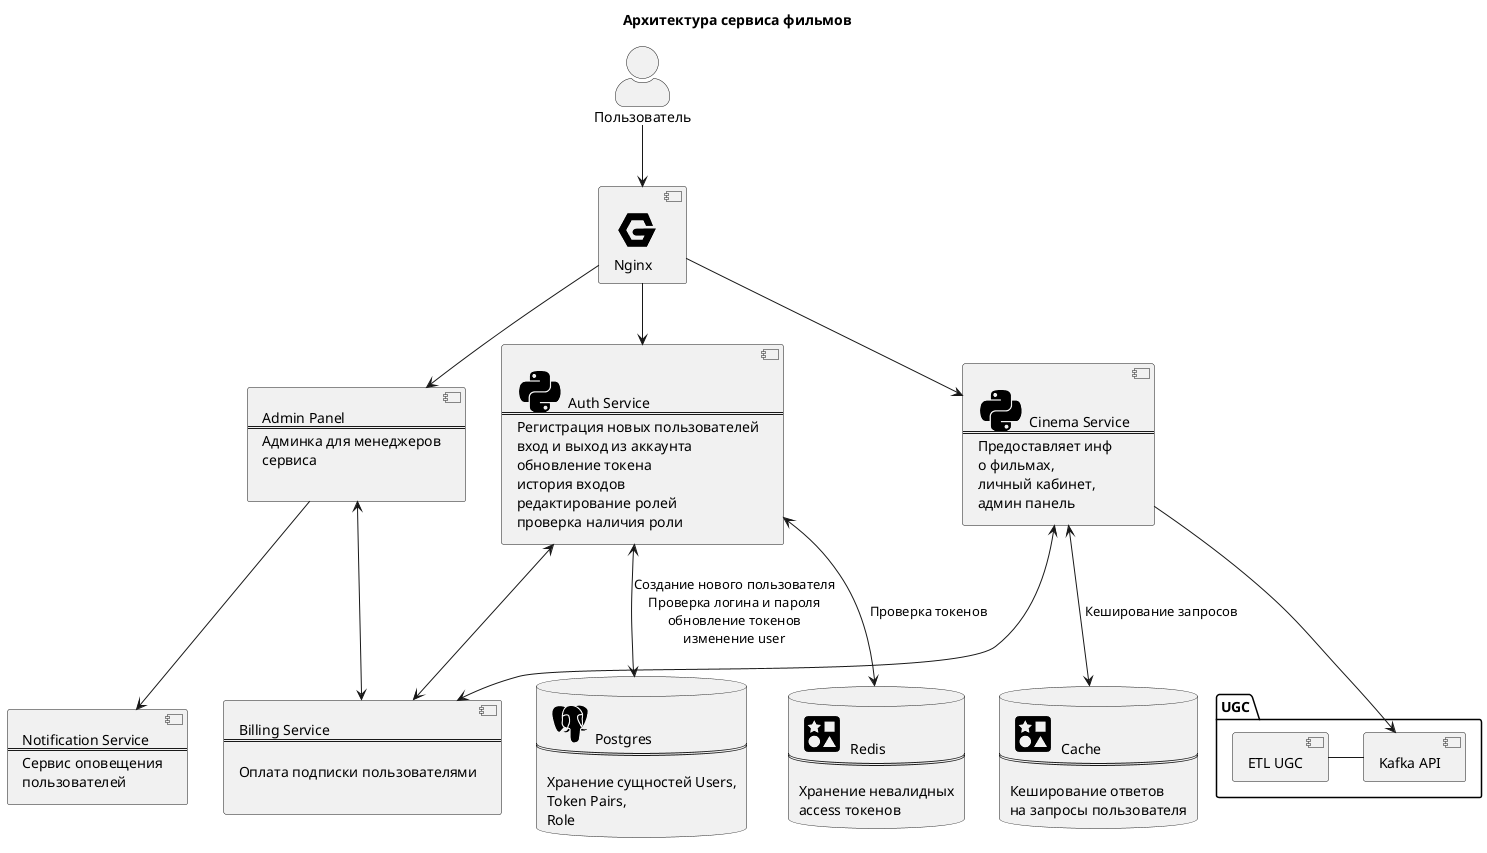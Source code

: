 @startuml

!include <logos/kafka>
!include <cloudinsight/redis>
!include <cloudinsight/postgresql>
!include <cloudinsight/elasticsearch>
!include <cloudinsight/python>
!include <cloudinsight/nginx>

title Архитектура сервиса фильмов

skinparam actorStyle awesome
:Пользователь: as Client



component Auth_API_Service [
    <$python> Auth Service
    ===
    Регистрация новых пользователей
    вход и выход из аккаунта
    обновление токена
    история входов
    редактирование ролей
    проверка наличия роли
]
component Movies_API_Service [
     <$python> Cinema Service
    ===
    Предоставляет инф
    о фильмах,
    личный кабинет,
    админ панель
]


component Admin_panel [
    Admin Panel
    ===
    Админка для менеджеров
    сервиса

]

component Notification [
    Notification Service
    ===
    Сервис оповещения
    пользователей
]

'component Postgres_to_ES [
'    <$python> Postgres to ElasticSearch
'    ===
'    ETL данных о фильмах в
'    формат, доступный ElasticSearch
']
'component Kafka [
'    <$kafka>
'    ===
'
'    Брокер сообщений
']

component Nginx [
    <$nginx>
    Nginx
]

'component Kafka_Click_House_ETL [
'    <$python> Kafka to ClickHouse ETL
'    ===
'
'    Получение сообщений от брокера
'    Преобразование для ClickHouse
'
']
database Postgres [
    <$postgresql>Postgres
    ===

    Хранение сущностей Users,
    Token Pairs,
    Role
]
database Redis [
    <$redis> Redis
    ===

    Хранение невалидных
    access токенов
]

database Cache [
    <$redis> Cache
    ===

    Кеширование ответов
    на запросы пользователя
]
'database ElasticSearch [
'    <$elasticsearch> ElasticSearch
']
'database ClickHouse [
'    ClickHouse
'    ===
'
'    Сохранение событий пользователя
'    и последующий их анализ
']

component Billing_service [
    Billing Service
    ===

    Оплата подписки пользователями

]

package UGC {
    [ETL UGC] - [Kafka API]

}



Client --> Nginx

Nginx --> Auth_API_Service
Nginx --> Movies_API_Service
Nginx --> Admin_panel

Auth_API_Service <--> Postgres: Создание нового пользователя\nПроверка логина и пароля\nобновление токенов\nизменение user
Auth_API_Service <-down-> Redis: Проверка токенов
'
'Movies_API_Service <-down-> Postgres: Сохранение, получение \nданных о фильмах,\n персонах, жанрах
'Movies_API_Service -> Kafka: Отправка сообщения о действии\n пользователя
Movies_API_Service <-down-> Cache: Кеширование запросов
Movies_API_Service -down-> [Kafka API]
'
'
'Kafka -down-> Kafka_Click_House_ETL: Получение сообщений
'Kafka_Click_House_ETL -> ClickHouse: Сохранение данных события
'
'Postgres_to_ES -up-> Postgres: Получение данных о фильмах, персонах, жанрах
'Postgres_to_ES -> ElasticSearch: Сохранение данных о фильмах для поиска
'
'
Billing_service <-up-> Movies_API_Service
Billing_service <-up-> Auth_API_Service
Billing_service <-up-> Admin_panel
Notification <-up- Admin_panel


@enduml